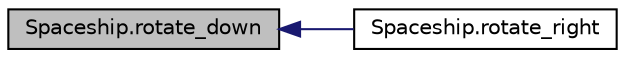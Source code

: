 digraph "Spaceship.rotate_down"
{
  edge [fontname="Helvetica",fontsize="10",labelfontname="Helvetica",labelfontsize="10"];
  node [fontname="Helvetica",fontsize="10",shape=record];
  rankdir="LR";
  Node120 [label="Spaceship.rotate_down",height=0.2,width=0.4,color="black", fillcolor="grey75", style="filled", fontcolor="black"];
  Node120 -> Node121 [dir="back",color="midnightblue",fontsize="10",style="solid",fontname="Helvetica"];
  Node121 [label="Spaceship.rotate_right",height=0.2,width=0.4,color="black", fillcolor="white", style="filled",URL="$class_spaceship.html#adaa371fa37ba5b564b15a35b3ff94437",tooltip="Dreht das Raumschiff nach rechts "];
}
